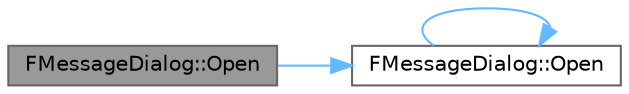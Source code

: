 digraph "FMessageDialog::Open"
{
 // INTERACTIVE_SVG=YES
 // LATEX_PDF_SIZE
  bgcolor="transparent";
  edge [fontname=Helvetica,fontsize=10,labelfontname=Helvetica,labelfontsize=10];
  node [fontname=Helvetica,fontsize=10,shape=box,height=0.2,width=0.4];
  rankdir="LR";
  Node1 [id="Node000001",label="FMessageDialog::Open",height=0.2,width=0.4,color="gray40", fillcolor="grey60", style="filled", fontcolor="black",tooltip=" "];
  Node1 -> Node2 [id="edge1_Node000001_Node000002",color="steelblue1",style="solid",tooltip=" "];
  Node2 [id="Node000002",label="FMessageDialog::Open",height=0.2,width=0.4,color="grey40", fillcolor="white", style="filled",URL="$d6/d93/structFMessageDialog.html#a9772c815d18867ec48e1d0e179e9f658",tooltip="Open a modal message box dialog."];
  Node2 -> Node2 [id="edge2_Node000002_Node000002",color="steelblue1",style="solid",tooltip=" "];
}
